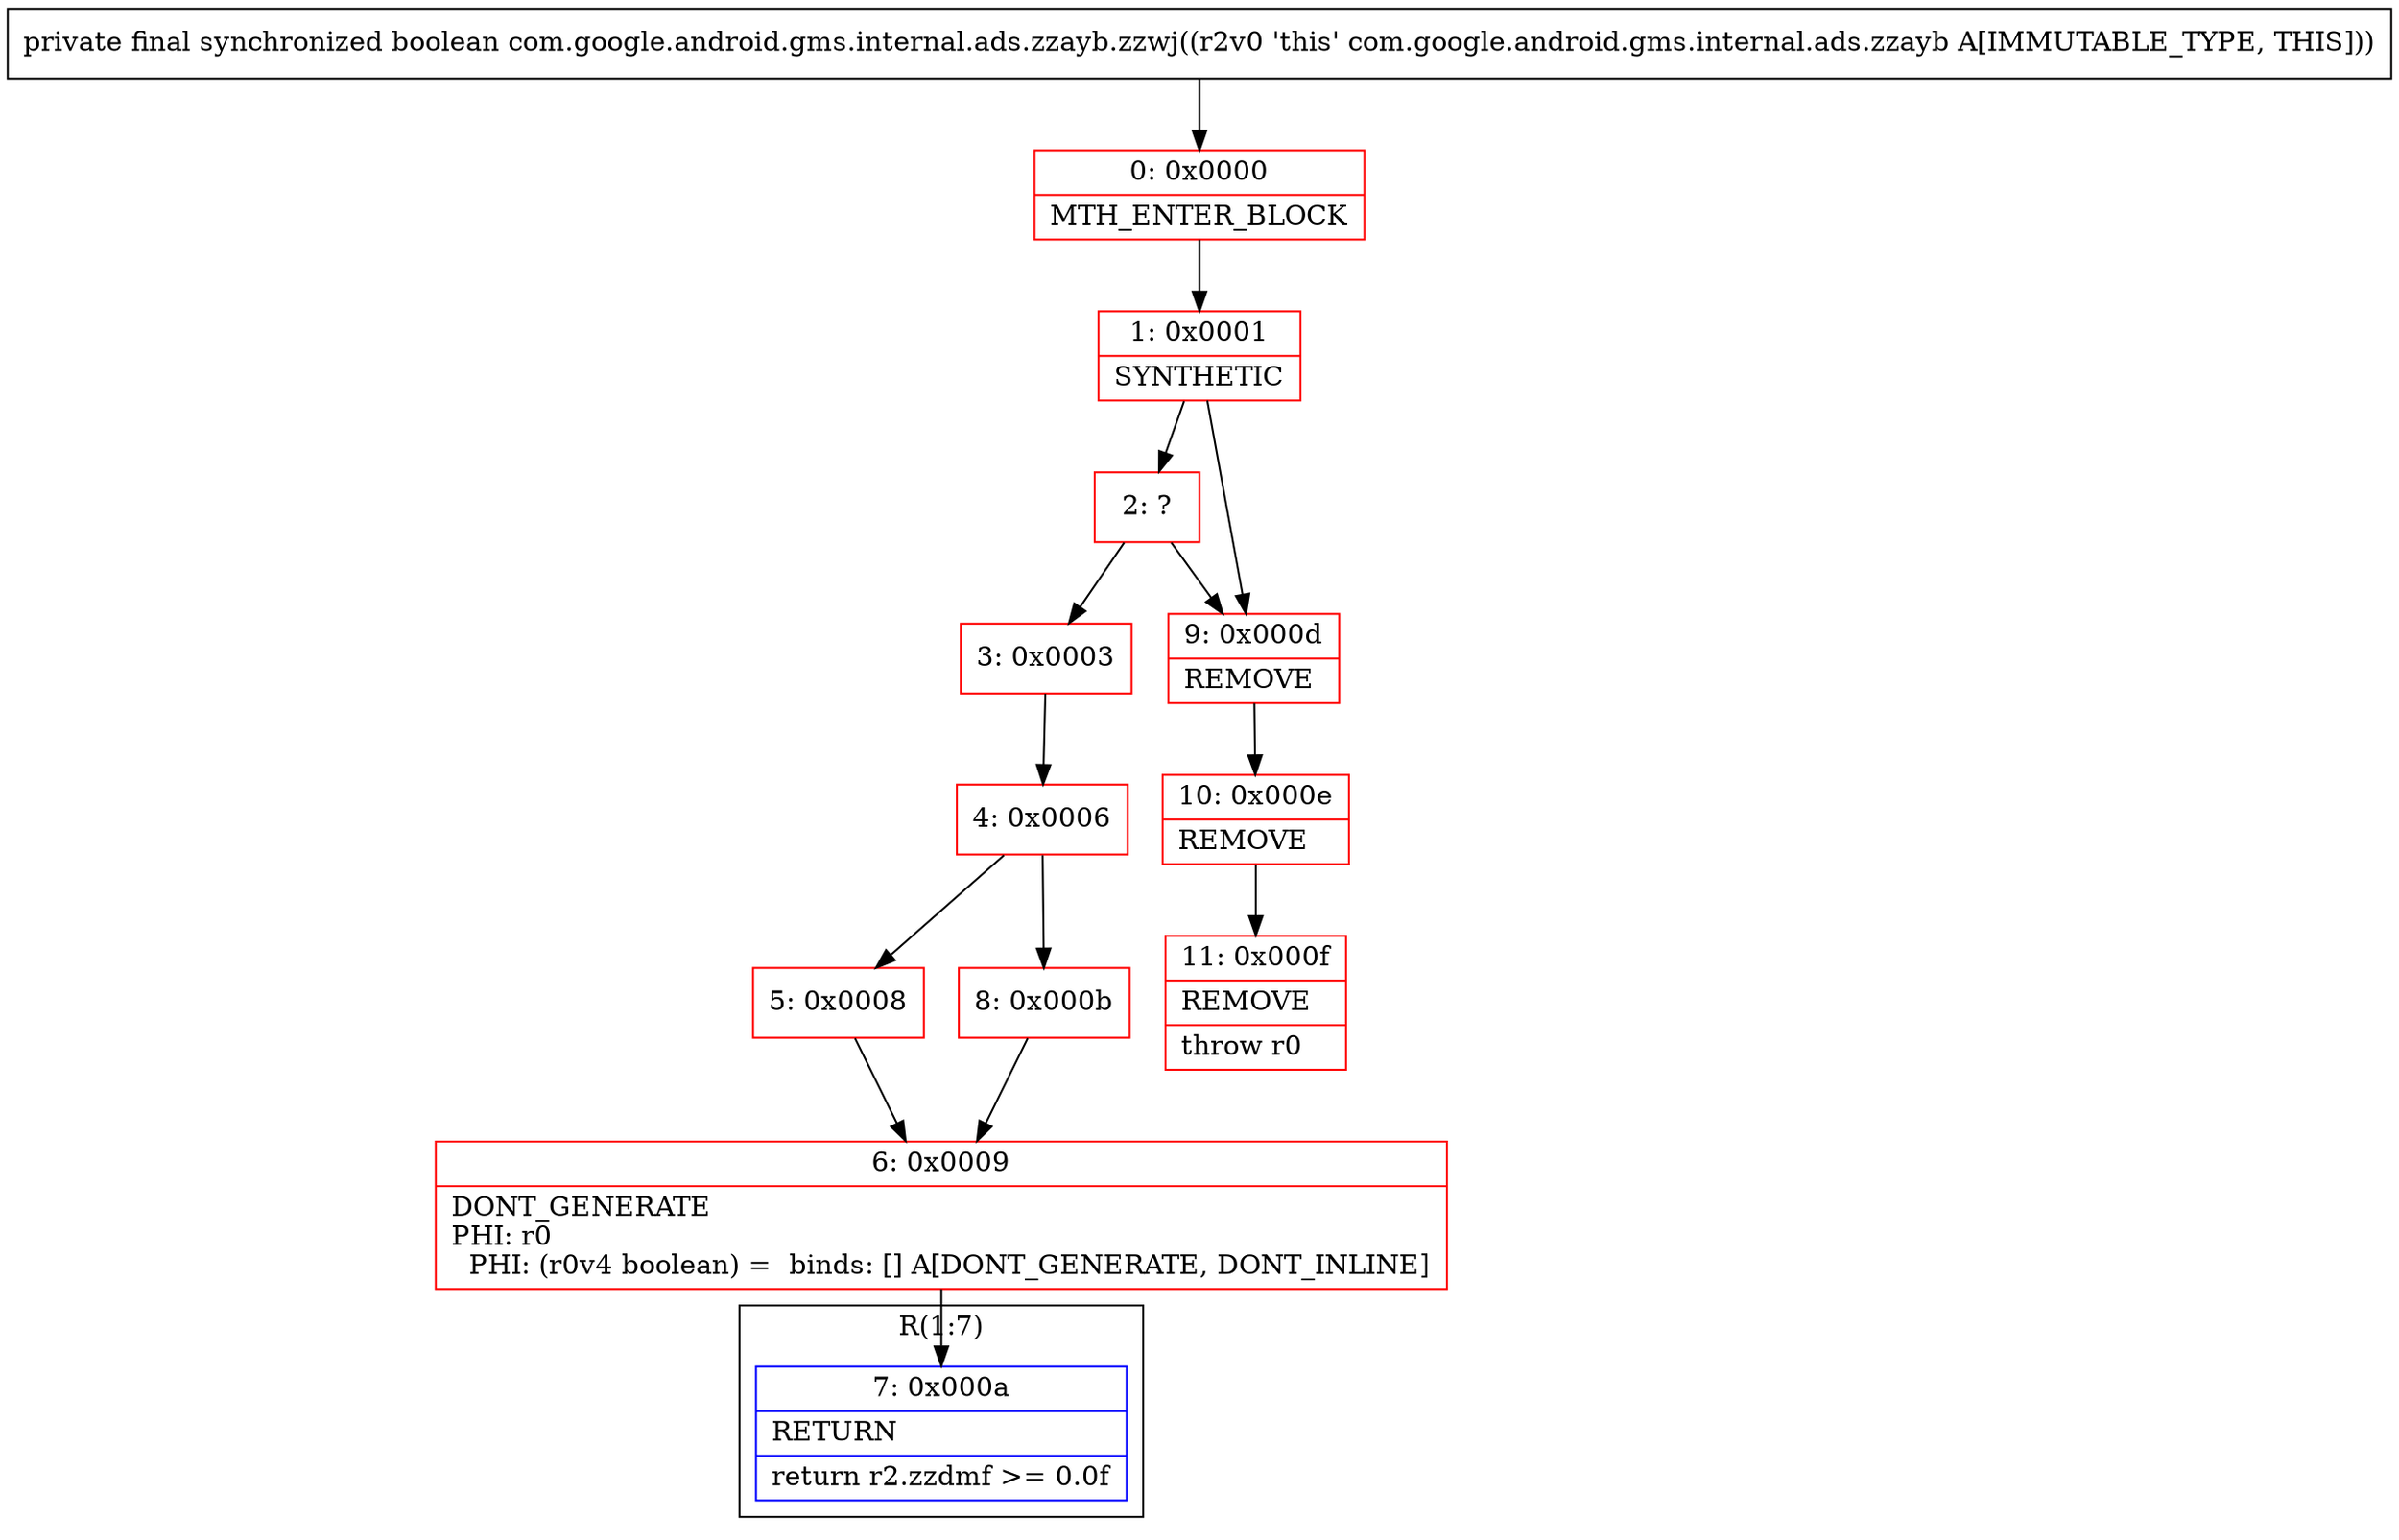 digraph "CFG forcom.google.android.gms.internal.ads.zzayb.zzwj()Z" {
subgraph cluster_Region_87776571 {
label = "R(1:7)";
node [shape=record,color=blue];
Node_7 [shape=record,label="{7\:\ 0x000a|RETURN\l|return r2.zzdmf \>= 0.0f\l}"];
}
Node_0 [shape=record,color=red,label="{0\:\ 0x0000|MTH_ENTER_BLOCK\l}"];
Node_1 [shape=record,color=red,label="{1\:\ 0x0001|SYNTHETIC\l}"];
Node_2 [shape=record,color=red,label="{2\:\ ?}"];
Node_3 [shape=record,color=red,label="{3\:\ 0x0003}"];
Node_4 [shape=record,color=red,label="{4\:\ 0x0006}"];
Node_5 [shape=record,color=red,label="{5\:\ 0x0008}"];
Node_6 [shape=record,color=red,label="{6\:\ 0x0009|DONT_GENERATE\lPHI: r0 \l  PHI: (r0v4 boolean) =  binds: [] A[DONT_GENERATE, DONT_INLINE]\l}"];
Node_8 [shape=record,color=red,label="{8\:\ 0x000b}"];
Node_9 [shape=record,color=red,label="{9\:\ 0x000d|REMOVE\l}"];
Node_10 [shape=record,color=red,label="{10\:\ 0x000e|REMOVE\l}"];
Node_11 [shape=record,color=red,label="{11\:\ 0x000f|REMOVE\l|throw r0\l}"];
MethodNode[shape=record,label="{private final synchronized boolean com.google.android.gms.internal.ads.zzayb.zzwj((r2v0 'this' com.google.android.gms.internal.ads.zzayb A[IMMUTABLE_TYPE, THIS])) }"];
MethodNode -> Node_0;
Node_0 -> Node_1;
Node_1 -> Node_2;
Node_1 -> Node_9;
Node_2 -> Node_3;
Node_2 -> Node_9;
Node_3 -> Node_4;
Node_4 -> Node_5;
Node_4 -> Node_8;
Node_5 -> Node_6;
Node_6 -> Node_7;
Node_8 -> Node_6;
Node_9 -> Node_10;
Node_10 -> Node_11;
}

